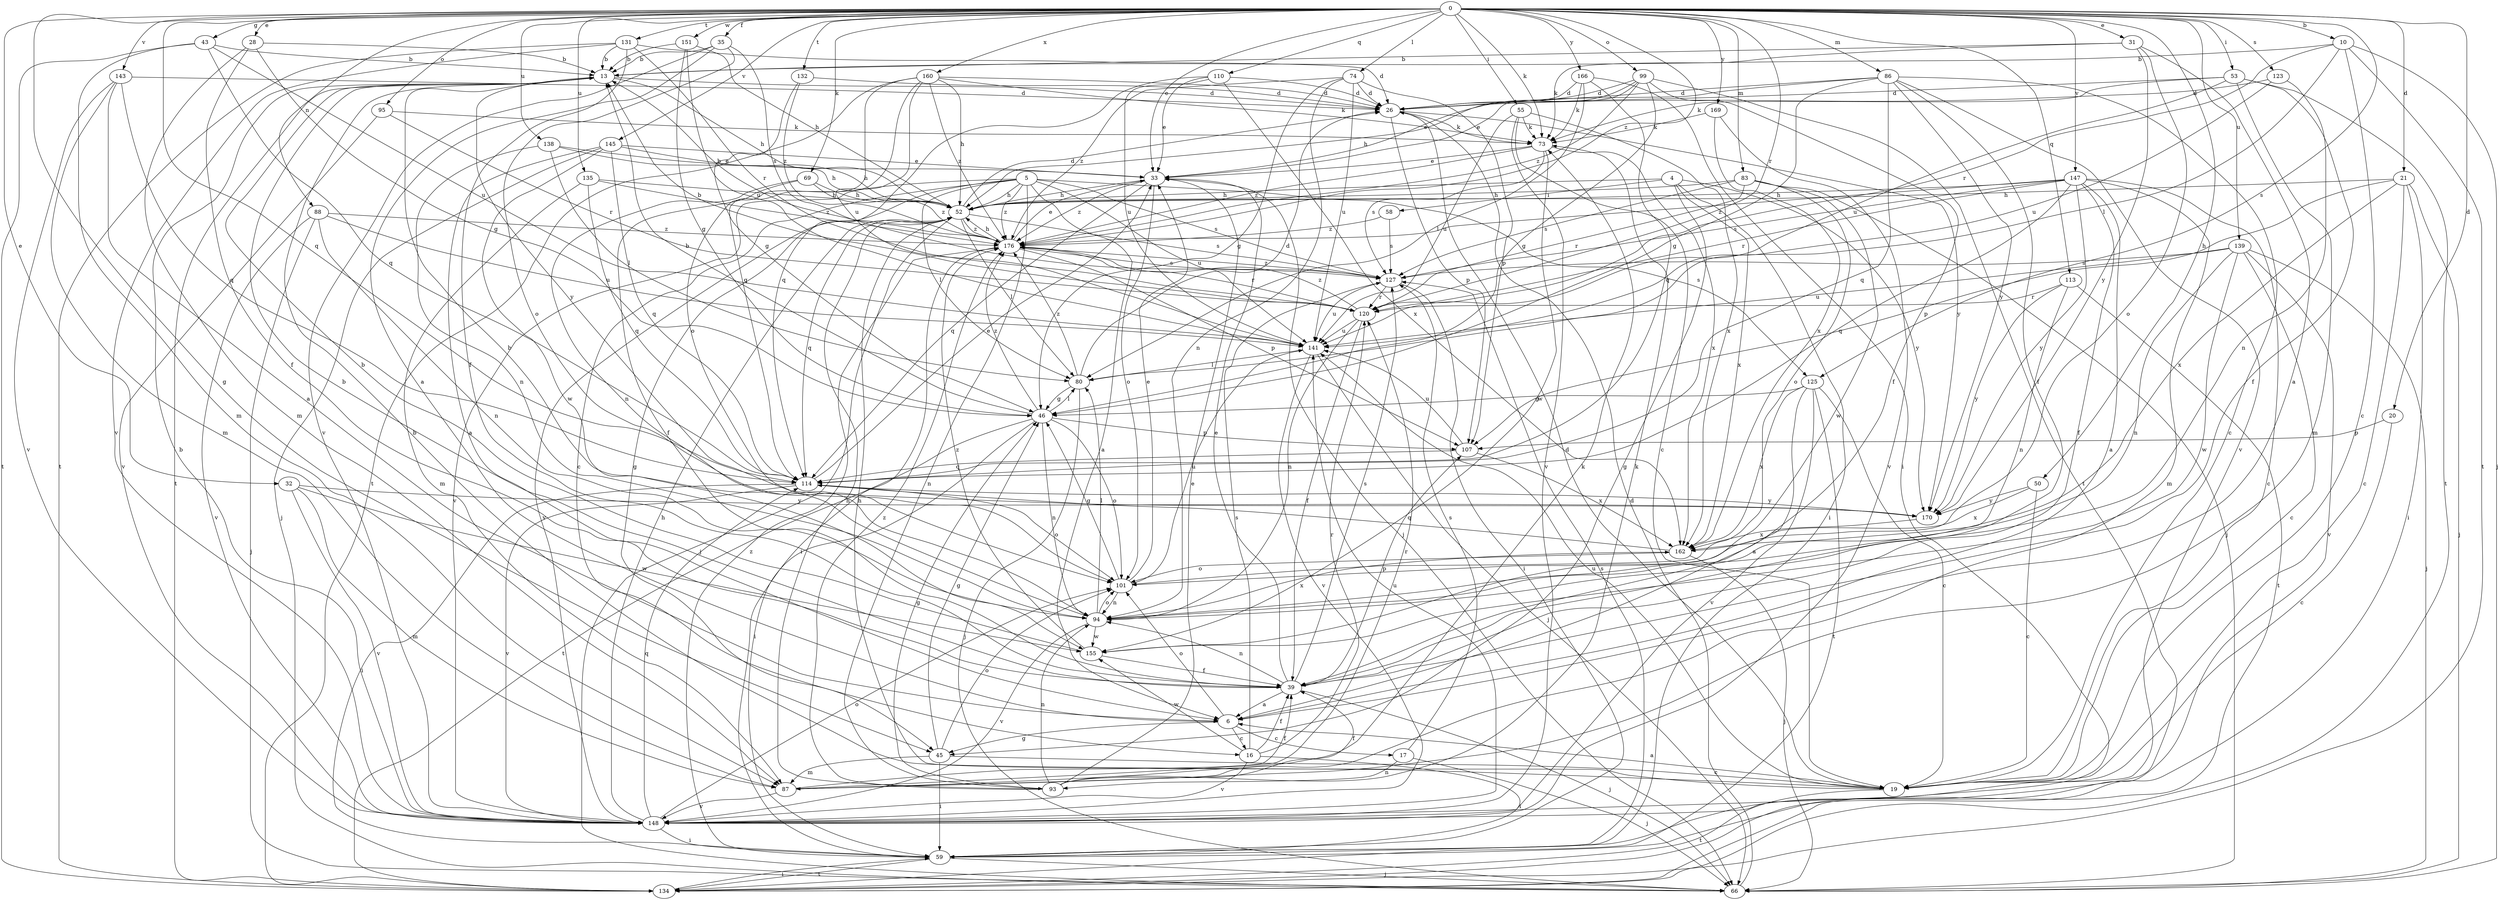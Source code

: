 strict digraph  {
0;
4;
5;
6;
10;
13;
16;
17;
19;
20;
21;
26;
28;
31;
32;
33;
35;
39;
43;
45;
46;
50;
52;
53;
55;
58;
59;
66;
69;
73;
74;
80;
83;
86;
87;
88;
93;
94;
95;
99;
101;
107;
110;
113;
114;
120;
123;
125;
127;
131;
132;
134;
135;
138;
139;
141;
143;
145;
147;
148;
151;
155;
160;
162;
166;
169;
170;
176;
0 -> 10  [label=b];
0 -> 20  [label=d];
0 -> 21  [label=d];
0 -> 28  [label=e];
0 -> 31  [label=e];
0 -> 32  [label=e];
0 -> 33  [label=e];
0 -> 35  [label=f];
0 -> 43  [label=g];
0 -> 45  [label=g];
0 -> 50  [label=h];
0 -> 53  [label=i];
0 -> 55  [label=i];
0 -> 69  [label=k];
0 -> 73  [label=k];
0 -> 74  [label=l];
0 -> 83  [label=m];
0 -> 86  [label=m];
0 -> 88  [label=n];
0 -> 95  [label=o];
0 -> 99  [label=o];
0 -> 110  [label=q];
0 -> 113  [label=q];
0 -> 114  [label=q];
0 -> 120  [label=r];
0 -> 123  [label=s];
0 -> 125  [label=s];
0 -> 131  [label=t];
0 -> 132  [label=t];
0 -> 135  [label=u];
0 -> 138  [label=u];
0 -> 139  [label=u];
0 -> 143  [label=v];
0 -> 145  [label=v];
0 -> 147  [label=v];
0 -> 151  [label=w];
0 -> 160  [label=x];
0 -> 166  [label=y];
0 -> 169  [label=y];
0 -> 176  [label=z];
4 -> 45  [label=g];
4 -> 52  [label=h];
4 -> 58  [label=i];
4 -> 59  [label=i];
4 -> 162  [label=x];
4 -> 170  [label=y];
5 -> 6  [label=a];
5 -> 16  [label=c];
5 -> 45  [label=g];
5 -> 52  [label=h];
5 -> 80  [label=l];
5 -> 93  [label=n];
5 -> 125  [label=s];
5 -> 127  [label=s];
5 -> 141  [label=u];
5 -> 148  [label=v];
5 -> 176  [label=z];
6 -> 16  [label=c];
6 -> 17  [label=c];
6 -> 45  [label=g];
6 -> 101  [label=o];
10 -> 13  [label=b];
10 -> 19  [label=c];
10 -> 66  [label=j];
10 -> 80  [label=l];
10 -> 120  [label=r];
10 -> 134  [label=t];
13 -> 26  [label=d];
13 -> 52  [label=h];
13 -> 134  [label=t];
13 -> 170  [label=y];
16 -> 39  [label=f];
16 -> 59  [label=i];
16 -> 120  [label=r];
16 -> 127  [label=s];
16 -> 148  [label=v];
16 -> 155  [label=w];
17 -> 66  [label=j];
17 -> 93  [label=n];
17 -> 127  [label=s];
19 -> 6  [label=a];
19 -> 13  [label=b];
19 -> 26  [label=d];
19 -> 52  [label=h];
19 -> 134  [label=t];
19 -> 141  [label=u];
20 -> 19  [label=c];
20 -> 107  [label=p];
21 -> 19  [label=c];
21 -> 52  [label=h];
21 -> 59  [label=i];
21 -> 66  [label=j];
21 -> 107  [label=p];
21 -> 162  [label=x];
26 -> 73  [label=k];
26 -> 107  [label=p];
26 -> 170  [label=y];
28 -> 13  [label=b];
28 -> 39  [label=f];
28 -> 46  [label=g];
28 -> 87  [label=m];
31 -> 6  [label=a];
31 -> 13  [label=b];
31 -> 73  [label=k];
31 -> 101  [label=o];
31 -> 170  [label=y];
32 -> 87  [label=m];
32 -> 148  [label=v];
32 -> 155  [label=w];
32 -> 170  [label=y];
33 -> 52  [label=h];
33 -> 66  [label=j];
33 -> 101  [label=o];
33 -> 114  [label=q];
33 -> 176  [label=z];
35 -> 6  [label=a];
35 -> 13  [label=b];
35 -> 101  [label=o];
35 -> 127  [label=s];
35 -> 148  [label=v];
39 -> 6  [label=a];
39 -> 13  [label=b];
39 -> 33  [label=e];
39 -> 66  [label=j];
39 -> 94  [label=n];
39 -> 107  [label=p];
39 -> 127  [label=s];
43 -> 13  [label=b];
43 -> 87  [label=m];
43 -> 114  [label=q];
43 -> 134  [label=t];
43 -> 141  [label=u];
45 -> 19  [label=c];
45 -> 46  [label=g];
45 -> 59  [label=i];
45 -> 87  [label=m];
45 -> 101  [label=o];
46 -> 13  [label=b];
46 -> 59  [label=i];
46 -> 80  [label=l];
46 -> 94  [label=n];
46 -> 101  [label=o];
46 -> 107  [label=p];
46 -> 134  [label=t];
46 -> 176  [label=z];
50 -> 19  [label=c];
50 -> 162  [label=x];
50 -> 170  [label=y];
52 -> 26  [label=d];
52 -> 66  [label=j];
52 -> 80  [label=l];
52 -> 114  [label=q];
52 -> 127  [label=s];
52 -> 148  [label=v];
52 -> 176  [label=z];
53 -> 26  [label=d];
53 -> 39  [label=f];
53 -> 73  [label=k];
53 -> 87  [label=m];
53 -> 134  [label=t];
53 -> 141  [label=u];
55 -> 19  [label=c];
55 -> 73  [label=k];
55 -> 141  [label=u];
55 -> 148  [label=v];
55 -> 162  [label=x];
58 -> 127  [label=s];
58 -> 176  [label=z];
59 -> 66  [label=j];
59 -> 127  [label=s];
59 -> 134  [label=t];
59 -> 176  [label=z];
66 -> 26  [label=d];
69 -> 39  [label=f];
69 -> 52  [label=h];
69 -> 94  [label=n];
69 -> 176  [label=z];
73 -> 33  [label=e];
73 -> 127  [label=s];
73 -> 155  [label=w];
73 -> 162  [label=x];
73 -> 176  [label=z];
74 -> 26  [label=d];
74 -> 46  [label=g];
74 -> 94  [label=n];
74 -> 107  [label=p];
74 -> 141  [label=u];
74 -> 176  [label=z];
80 -> 26  [label=d];
80 -> 46  [label=g];
80 -> 66  [label=j];
80 -> 176  [label=z];
83 -> 52  [label=h];
83 -> 66  [label=j];
83 -> 101  [label=o];
83 -> 120  [label=r];
83 -> 127  [label=s];
83 -> 155  [label=w];
86 -> 19  [label=c];
86 -> 26  [label=d];
86 -> 33  [label=e];
86 -> 39  [label=f];
86 -> 46  [label=g];
86 -> 114  [label=q];
86 -> 148  [label=v];
86 -> 170  [label=y];
87 -> 39  [label=f];
87 -> 73  [label=k];
87 -> 120  [label=r];
87 -> 148  [label=v];
88 -> 66  [label=j];
88 -> 94  [label=n];
88 -> 141  [label=u];
88 -> 148  [label=v];
88 -> 176  [label=z];
93 -> 33  [label=e];
93 -> 39  [label=f];
93 -> 46  [label=g];
93 -> 52  [label=h];
93 -> 73  [label=k];
93 -> 94  [label=n];
93 -> 176  [label=z];
94 -> 13  [label=b];
94 -> 80  [label=l];
94 -> 101  [label=o];
94 -> 148  [label=v];
94 -> 155  [label=w];
94 -> 162  [label=x];
95 -> 73  [label=k];
95 -> 120  [label=r];
95 -> 148  [label=v];
99 -> 26  [label=d];
99 -> 33  [label=e];
99 -> 39  [label=f];
99 -> 46  [label=g];
99 -> 52  [label=h];
99 -> 134  [label=t];
99 -> 176  [label=z];
101 -> 33  [label=e];
101 -> 46  [label=g];
101 -> 94  [label=n];
101 -> 141  [label=u];
107 -> 114  [label=q];
107 -> 141  [label=u];
107 -> 162  [label=x];
110 -> 26  [label=d];
110 -> 33  [label=e];
110 -> 114  [label=q];
110 -> 141  [label=u];
110 -> 162  [label=x];
113 -> 94  [label=n];
113 -> 120  [label=r];
113 -> 134  [label=t];
113 -> 170  [label=y];
114 -> 33  [label=e];
114 -> 59  [label=i];
114 -> 101  [label=o];
114 -> 148  [label=v];
114 -> 170  [label=y];
120 -> 13  [label=b];
120 -> 39  [label=f];
120 -> 94  [label=n];
120 -> 141  [label=u];
120 -> 176  [label=z];
123 -> 26  [label=d];
123 -> 94  [label=n];
123 -> 141  [label=u];
125 -> 6  [label=a];
125 -> 19  [label=c];
125 -> 46  [label=g];
125 -> 134  [label=t];
125 -> 148  [label=v];
125 -> 162  [label=x];
127 -> 59  [label=i];
127 -> 120  [label=r];
127 -> 141  [label=u];
127 -> 176  [label=z];
131 -> 13  [label=b];
131 -> 26  [label=d];
131 -> 39  [label=f];
131 -> 120  [label=r];
131 -> 134  [label=t];
131 -> 148  [label=v];
132 -> 26  [label=d];
132 -> 46  [label=g];
132 -> 176  [label=z];
134 -> 59  [label=i];
135 -> 52  [label=h];
135 -> 87  [label=m];
135 -> 114  [label=q];
135 -> 176  [label=z];
138 -> 33  [label=e];
138 -> 52  [label=h];
138 -> 80  [label=l];
138 -> 94  [label=n];
139 -> 19  [label=c];
139 -> 66  [label=j];
139 -> 94  [label=n];
139 -> 127  [label=s];
139 -> 141  [label=u];
139 -> 148  [label=v];
139 -> 155  [label=w];
141 -> 66  [label=j];
141 -> 80  [label=l];
141 -> 148  [label=v];
143 -> 6  [label=a];
143 -> 26  [label=d];
143 -> 87  [label=m];
143 -> 114  [label=q];
143 -> 148  [label=v];
145 -> 6  [label=a];
145 -> 33  [label=e];
145 -> 52  [label=h];
145 -> 66  [label=j];
145 -> 114  [label=q];
145 -> 155  [label=w];
147 -> 6  [label=a];
147 -> 19  [label=c];
147 -> 39  [label=f];
147 -> 52  [label=h];
147 -> 87  [label=m];
147 -> 114  [label=q];
147 -> 120  [label=r];
147 -> 127  [label=s];
147 -> 170  [label=y];
147 -> 176  [label=z];
148 -> 13  [label=b];
148 -> 52  [label=h];
148 -> 59  [label=i];
148 -> 101  [label=o];
148 -> 114  [label=q];
148 -> 141  [label=u];
151 -> 13  [label=b];
151 -> 46  [label=g];
151 -> 52  [label=h];
151 -> 141  [label=u];
155 -> 13  [label=b];
155 -> 39  [label=f];
155 -> 176  [label=z];
160 -> 26  [label=d];
160 -> 52  [label=h];
160 -> 73  [label=k];
160 -> 101  [label=o];
160 -> 114  [label=q];
160 -> 134  [label=t];
160 -> 141  [label=u];
160 -> 176  [label=z];
162 -> 66  [label=j];
162 -> 101  [label=o];
162 -> 114  [label=q];
166 -> 26  [label=d];
166 -> 59  [label=i];
166 -> 73  [label=k];
166 -> 80  [label=l];
166 -> 114  [label=q];
169 -> 73  [label=k];
169 -> 148  [label=v];
169 -> 162  [label=x];
170 -> 162  [label=x];
176 -> 13  [label=b];
176 -> 33  [label=e];
176 -> 52  [label=h];
176 -> 59  [label=i];
176 -> 107  [label=p];
176 -> 120  [label=r];
176 -> 127  [label=s];
}
